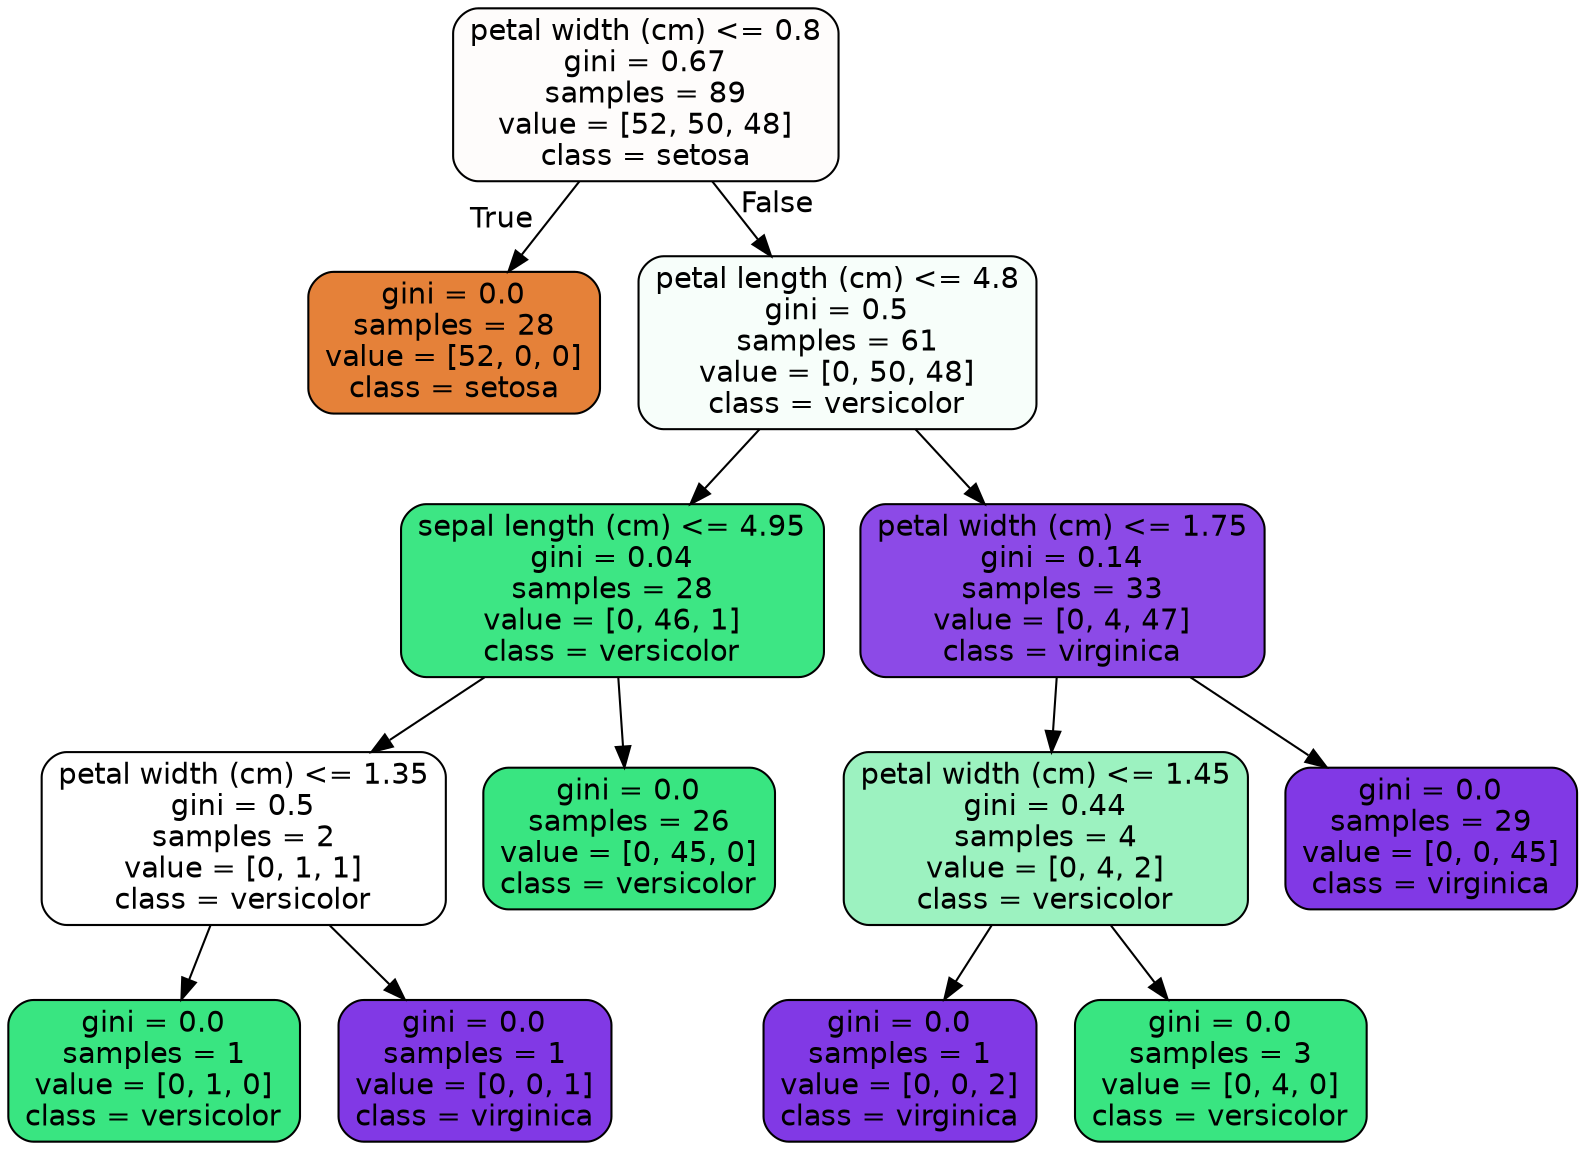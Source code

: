 digraph Tree {
node [shape=box, style="filled, rounded", color="black", fontname="helvetica"] ;
edge [fontname="helvetica"] ;
0 [label="petal width (cm) <= 0.8\ngini = 0.67\nsamples = 89\nvalue = [52, 50, 48]\nclass = setosa", fillcolor="#fefcfb"] ;
1 [label="gini = 0.0\nsamples = 28\nvalue = [52, 0, 0]\nclass = setosa", fillcolor="#e58139"] ;
0 -> 1 [labeldistance=2.5, labelangle=45, headlabel="True"] ;
2 [label="petal length (cm) <= 4.8\ngini = 0.5\nsamples = 61\nvalue = [0, 50, 48]\nclass = versicolor", fillcolor="#f7fefa"] ;
0 -> 2 [labeldistance=2.5, labelangle=-45, headlabel="False"] ;
3 [label="sepal length (cm) <= 4.95\ngini = 0.04\nsamples = 28\nvalue = [0, 46, 1]\nclass = versicolor", fillcolor="#3de684"] ;
2 -> 3 ;
4 [label="petal width (cm) <= 1.35\ngini = 0.5\nsamples = 2\nvalue = [0, 1, 1]\nclass = versicolor", fillcolor="#ffffff"] ;
3 -> 4 ;
5 [label="gini = 0.0\nsamples = 1\nvalue = [0, 1, 0]\nclass = versicolor", fillcolor="#39e581"] ;
4 -> 5 ;
6 [label="gini = 0.0\nsamples = 1\nvalue = [0, 0, 1]\nclass = virginica", fillcolor="#8139e5"] ;
4 -> 6 ;
7 [label="gini = 0.0\nsamples = 26\nvalue = [0, 45, 0]\nclass = versicolor", fillcolor="#39e581"] ;
3 -> 7 ;
8 [label="petal width (cm) <= 1.75\ngini = 0.14\nsamples = 33\nvalue = [0, 4, 47]\nclass = virginica", fillcolor="#8c4ae7"] ;
2 -> 8 ;
9 [label="petal width (cm) <= 1.45\ngini = 0.44\nsamples = 4\nvalue = [0, 4, 2]\nclass = versicolor", fillcolor="#9cf2c0"] ;
8 -> 9 ;
10 [label="gini = 0.0\nsamples = 1\nvalue = [0, 0, 2]\nclass = virginica", fillcolor="#8139e5"] ;
9 -> 10 ;
11 [label="gini = 0.0\nsamples = 3\nvalue = [0, 4, 0]\nclass = versicolor", fillcolor="#39e581"] ;
9 -> 11 ;
12 [label="gini = 0.0\nsamples = 29\nvalue = [0, 0, 45]\nclass = virginica", fillcolor="#8139e5"] ;
8 -> 12 ;
}